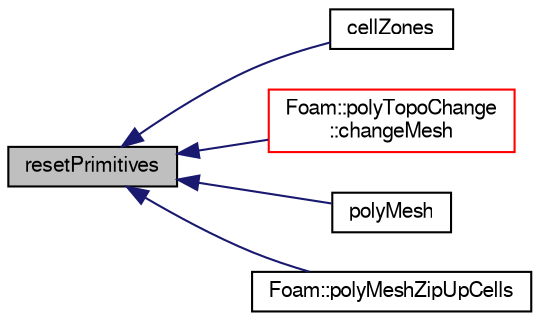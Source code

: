 digraph "resetPrimitives"
{
  bgcolor="transparent";
  edge [fontname="FreeSans",fontsize="10",labelfontname="FreeSans",labelfontsize="10"];
  node [fontname="FreeSans",fontsize="10",shape=record];
  rankdir="LR";
  Node23588 [label="resetPrimitives",height=0.2,width=0.4,color="black", fillcolor="grey75", style="filled", fontcolor="black"];
  Node23588 -> Node23589 [dir="back",color="midnightblue",fontsize="10",style="solid",fontname="FreeSans"];
  Node23589 [label="cellZones",height=0.2,width=0.4,color="black",URL="$a27410.html#a981f3e92ff079e144ef55a4fcb32dfd2",tooltip="Return non-const access to the cellZones. "];
  Node23588 -> Node23590 [dir="back",color="midnightblue",fontsize="10",style="solid",fontname="FreeSans"];
  Node23590 [label="Foam::polyTopoChange\l::changeMesh",height=0.2,width=0.4,color="red",URL="$a21678.html#a1b105b13373ba9f1c7685f873b250cf2",tooltip="Inplace changes mesh without change of patches. "];
  Node23588 -> Node23709 [dir="back",color="midnightblue",fontsize="10",style="solid",fontname="FreeSans"];
  Node23709 [label="polyMesh",height=0.2,width=0.4,color="black",URL="$a27410.html#a44e3bf14aeec687d420430b4595597e1",tooltip="Construct without boundary with cells rather than owner/neighbour. "];
  Node23588 -> Node23710 [dir="back",color="midnightblue",fontsize="10",style="solid",fontname="FreeSans"];
  Node23710 [label="Foam::polyMeshZipUpCells",height=0.2,width=0.4,color="black",URL="$a21124.html#ab957fb2d74d8de84991a6246e876ecd2"];
}
